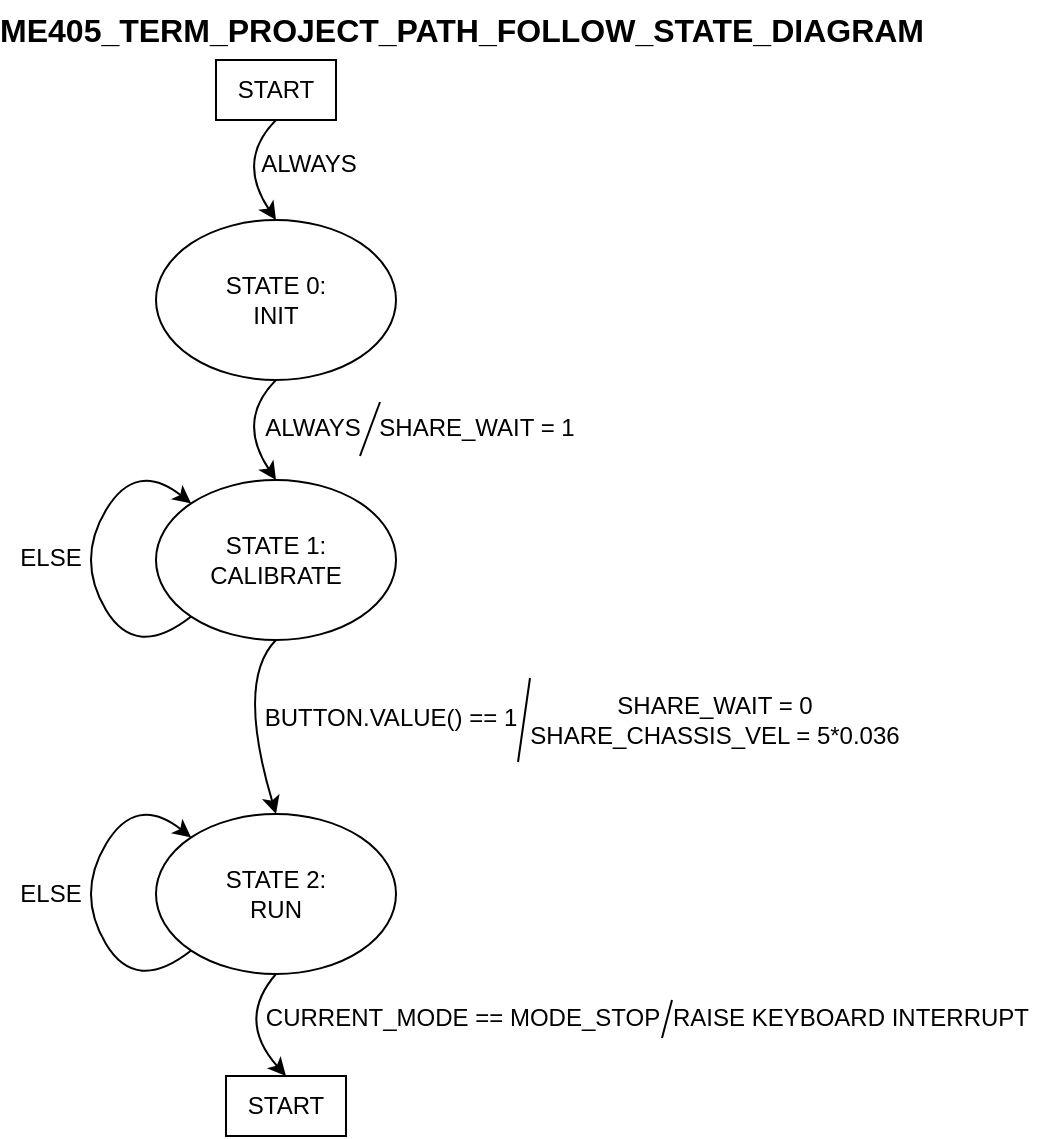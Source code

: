 <mxfile version="26.1.1">
  <diagram name="Page-1" id="CH_rz6mtZmloL91EuGOy">
    <mxGraphModel dx="1471" dy="1133" grid="1" gridSize="10" guides="1" tooltips="1" connect="1" arrows="1" fold="1" page="1" pageScale="1" pageWidth="850" pageHeight="1100" math="0" shadow="0">
      <root>
        <mxCell id="0" />
        <mxCell id="1" parent="0" />
        <mxCell id="OAEr4lpNUEm3LDWk9QwF-1" value="&lt;div&gt;STATE 0:&lt;/div&gt;INIT" style="ellipse;whiteSpace=wrap;html=1;" parent="1" vertex="1">
          <mxGeometry x="272" y="300" width="120" height="80" as="geometry" />
        </mxCell>
        <mxCell id="OAEr4lpNUEm3LDWk9QwF-2" value="START" style="rounded=0;whiteSpace=wrap;html=1;" parent="1" vertex="1">
          <mxGeometry x="302" y="220" width="60" height="30" as="geometry" />
        </mxCell>
        <mxCell id="OAEr4lpNUEm3LDWk9QwF-3" value="&lt;div&gt;STATE 1:&lt;/div&gt;&lt;div&gt;CALIBRATE&lt;/div&gt;" style="ellipse;whiteSpace=wrap;html=1;" parent="1" vertex="1">
          <mxGeometry x="272" y="430" width="120" height="80" as="geometry" />
        </mxCell>
        <mxCell id="OAEr4lpNUEm3LDWk9QwF-4" value="&lt;div&gt;STATE 2:&lt;/div&gt;&lt;div&gt;RUN &lt;/div&gt;" style="ellipse;whiteSpace=wrap;html=1;" parent="1" vertex="1">
          <mxGeometry x="272" y="597" width="120" height="80" as="geometry" />
        </mxCell>
        <mxCell id="OAEr4lpNUEm3LDWk9QwF-9" value="ALWAYS" style="text;html=1;align=center;verticalAlign=middle;resizable=0;points=[];autosize=1;strokeColor=none;fillColor=none;" parent="1" vertex="1">
          <mxGeometry x="315" y="389" width="70" height="30" as="geometry" />
        </mxCell>
        <mxCell id="OAEr4lpNUEm3LDWk9QwF-11" value="BUTTON.VALUE() == 1" style="text;html=1;align=center;verticalAlign=middle;resizable=0;points=[];autosize=1;strokeColor=none;fillColor=none;" parent="1" vertex="1">
          <mxGeometry x="314" y="534" width="150" height="30" as="geometry" />
        </mxCell>
        <mxCell id="OAEr4lpNUEm3LDWk9QwF-14" value="" style="curved=1;endArrow=classic;html=1;rounded=0;entryX=0.5;entryY=0;entryDx=0;entryDy=0;exitX=0.5;exitY=1;exitDx=0;exitDy=0;" parent="1" source="OAEr4lpNUEm3LDWk9QwF-2" target="OAEr4lpNUEm3LDWk9QwF-1" edge="1">
          <mxGeometry width="50" height="50" relative="1" as="geometry">
            <mxPoint x="262" y="320" as="sourcePoint" />
            <mxPoint x="312" y="270" as="targetPoint" />
            <Array as="points">
              <mxPoint x="312" y="270" />
            </Array>
          </mxGeometry>
        </mxCell>
        <mxCell id="OAEr4lpNUEm3LDWk9QwF-17" value="" style="curved=1;endArrow=classic;html=1;rounded=0;entryX=0.5;entryY=0;entryDx=0;entryDy=0;exitX=0.5;exitY=1;exitDx=0;exitDy=0;" parent="1" source="OAEr4lpNUEm3LDWk9QwF-1" target="OAEr4lpNUEm3LDWk9QwF-3" edge="1">
          <mxGeometry width="50" height="50" relative="1" as="geometry">
            <mxPoint x="312" y="368" as="sourcePoint" />
            <mxPoint x="312" y="418" as="targetPoint" />
            <Array as="points">
              <mxPoint x="312" y="400" />
            </Array>
          </mxGeometry>
        </mxCell>
        <mxCell id="OAEr4lpNUEm3LDWk9QwF-18" value="ALWAYS" style="text;html=1;align=center;verticalAlign=middle;resizable=0;points=[];autosize=1;strokeColor=none;fillColor=none;" parent="1" vertex="1">
          <mxGeometry x="313" y="257" width="70" height="30" as="geometry" />
        </mxCell>
        <mxCell id="OAEr4lpNUEm3LDWk9QwF-19" value="" style="curved=1;endArrow=classic;html=1;rounded=0;entryX=0.5;entryY=0;entryDx=0;entryDy=0;exitX=0.5;exitY=1;exitDx=0;exitDy=0;" parent="1" source="OAEr4lpNUEm3LDWk9QwF-3" target="OAEr4lpNUEm3LDWk9QwF-4" edge="1">
          <mxGeometry width="50" height="50" relative="1" as="geometry">
            <mxPoint x="322" y="495" as="sourcePoint" />
            <mxPoint x="322" y="545" as="targetPoint" />
            <Array as="points">
              <mxPoint x="312" y="530" />
            </Array>
          </mxGeometry>
        </mxCell>
        <mxCell id="OAEr4lpNUEm3LDWk9QwF-23" value="" style="curved=1;endArrow=classic;html=1;rounded=0;exitX=0;exitY=1;exitDx=0;exitDy=0;entryX=0;entryY=0;entryDx=0;entryDy=0;" parent="1" source="OAEr4lpNUEm3LDWk9QwF-3" target="OAEr4lpNUEm3LDWk9QwF-3" edge="1">
          <mxGeometry width="50" height="50" relative="1" as="geometry">
            <mxPoint x="262" y="500" as="sourcePoint" />
            <mxPoint x="312" y="450" as="targetPoint" />
            <Array as="points">
              <mxPoint x="262" y="520" />
              <mxPoint x="232" y="470" />
              <mxPoint x="262" y="420" />
            </Array>
          </mxGeometry>
        </mxCell>
        <mxCell id="zEx5gcNuVbIrO3sxtCNw-2" value="&lt;div&gt;SHARE_WAIT = 0&lt;/div&gt;&lt;div&gt;SHARE_CHASSIS_VEL = 5*0.036&lt;/div&gt;" style="text;html=1;align=center;verticalAlign=middle;resizable=0;points=[];autosize=1;strokeColor=none;fillColor=none;" parent="1" vertex="1">
          <mxGeometry x="446" y="530" width="210" height="40" as="geometry" />
        </mxCell>
        <mxCell id="zEx5gcNuVbIrO3sxtCNw-3" value="" style="endArrow=none;html=1;rounded=0;" parent="1" edge="1">
          <mxGeometry width="50" height="50" relative="1" as="geometry">
            <mxPoint x="453" y="571" as="sourcePoint" />
            <mxPoint x="459" y="529" as="targetPoint" />
          </mxGeometry>
        </mxCell>
        <mxCell id="wPoOA6Io7x6LPzlKzTYZ-1" value="&lt;div&gt;SHARE_WAIT = 1&lt;/div&gt;" style="text;html=1;align=center;verticalAlign=middle;resizable=0;points=[];autosize=1;strokeColor=none;fillColor=none;" vertex="1" parent="1">
          <mxGeometry x="372" y="389" width="120" height="30" as="geometry" />
        </mxCell>
        <mxCell id="wPoOA6Io7x6LPzlKzTYZ-2" value="" style="endArrow=none;html=1;rounded=0;" edge="1" parent="1">
          <mxGeometry width="50" height="50" relative="1" as="geometry">
            <mxPoint x="374" y="418" as="sourcePoint" />
            <mxPoint x="384" y="391" as="targetPoint" />
          </mxGeometry>
        </mxCell>
        <mxCell id="wPoOA6Io7x6LPzlKzTYZ-6" value="ELSE" style="text;html=1;align=center;verticalAlign=middle;resizable=0;points=[];autosize=1;strokeColor=none;fillColor=none;" vertex="1" parent="1">
          <mxGeometry x="194" y="454" width="50" height="30" as="geometry" />
        </mxCell>
        <mxCell id="wPoOA6Io7x6LPzlKzTYZ-7" value="START" style="rounded=0;whiteSpace=wrap;html=1;" vertex="1" parent="1">
          <mxGeometry x="307" y="728" width="60" height="30" as="geometry" />
        </mxCell>
        <mxCell id="wPoOA6Io7x6LPzlKzTYZ-8" value="" style="curved=1;endArrow=classic;html=1;rounded=0;entryX=0.5;entryY=0;entryDx=0;entryDy=0;exitX=0.5;exitY=1;exitDx=0;exitDy=0;" edge="1" parent="1" source="OAEr4lpNUEm3LDWk9QwF-4" target="wPoOA6Io7x6LPzlKzTYZ-7">
          <mxGeometry width="50" height="50" relative="1" as="geometry">
            <mxPoint x="333" y="677" as="sourcePoint" />
            <mxPoint x="333" y="727" as="targetPoint" />
            <Array as="points">
              <mxPoint x="312" y="700" />
            </Array>
          </mxGeometry>
        </mxCell>
        <mxCell id="wPoOA6Io7x6LPzlKzTYZ-9" value="" style="curved=1;endArrow=classic;html=1;rounded=0;exitX=0;exitY=1;exitDx=0;exitDy=0;entryX=0;entryY=0;entryDx=0;entryDy=0;" edge="1" parent="1" source="OAEr4lpNUEm3LDWk9QwF-4" target="OAEr4lpNUEm3LDWk9QwF-4">
          <mxGeometry width="50" height="50" relative="1" as="geometry">
            <mxPoint x="290" y="665" as="sourcePoint" />
            <mxPoint x="290" y="609" as="targetPoint" />
            <Array as="points">
              <mxPoint x="262" y="687" />
              <mxPoint x="232" y="637" />
              <mxPoint x="262" y="587" />
            </Array>
          </mxGeometry>
        </mxCell>
        <mxCell id="wPoOA6Io7x6LPzlKzTYZ-13" value="CURRENT_MODE == MODE_STOP" style="text;html=1;align=center;verticalAlign=middle;resizable=0;points=[];autosize=1;strokeColor=none;fillColor=none;" vertex="1" parent="1">
          <mxGeometry x="315" y="684" width="220" height="30" as="geometry" />
        </mxCell>
        <mxCell id="wPoOA6Io7x6LPzlKzTYZ-14" value="RAISE KEYBOARD INTERRUPT" style="text;html=1;align=center;verticalAlign=middle;resizable=0;points=[];autosize=1;strokeColor=none;fillColor=none;" vertex="1" parent="1">
          <mxGeometry x="519" y="684" width="200" height="30" as="geometry" />
        </mxCell>
        <mxCell id="wPoOA6Io7x6LPzlKzTYZ-15" value="" style="endArrow=none;html=1;rounded=0;" edge="1" parent="1">
          <mxGeometry width="50" height="50" relative="1" as="geometry">
            <mxPoint x="525" y="709" as="sourcePoint" />
            <mxPoint x="530" y="690" as="targetPoint" />
          </mxGeometry>
        </mxCell>
        <mxCell id="wPoOA6Io7x6LPzlKzTYZ-16" value="ELSE" style="text;html=1;align=center;verticalAlign=middle;resizable=0;points=[];autosize=1;strokeColor=none;fillColor=none;" vertex="1" parent="1">
          <mxGeometry x="194" y="622" width="50" height="30" as="geometry" />
        </mxCell>
        <mxCell id="wPoOA6Io7x6LPzlKzTYZ-17" value="&lt;font style=&quot;font-size: 16px;&quot;&gt;&lt;b&gt;ME405_TERM_PROJECT_PATH_FOLLOW_STATE_DIAGRAM&lt;/b&gt;&lt;/font&gt;" style="text;html=1;align=center;verticalAlign=middle;whiteSpace=wrap;rounded=0;" vertex="1" parent="1">
          <mxGeometry x="395" y="190" width="60" height="30" as="geometry" />
        </mxCell>
      </root>
    </mxGraphModel>
  </diagram>
</mxfile>
